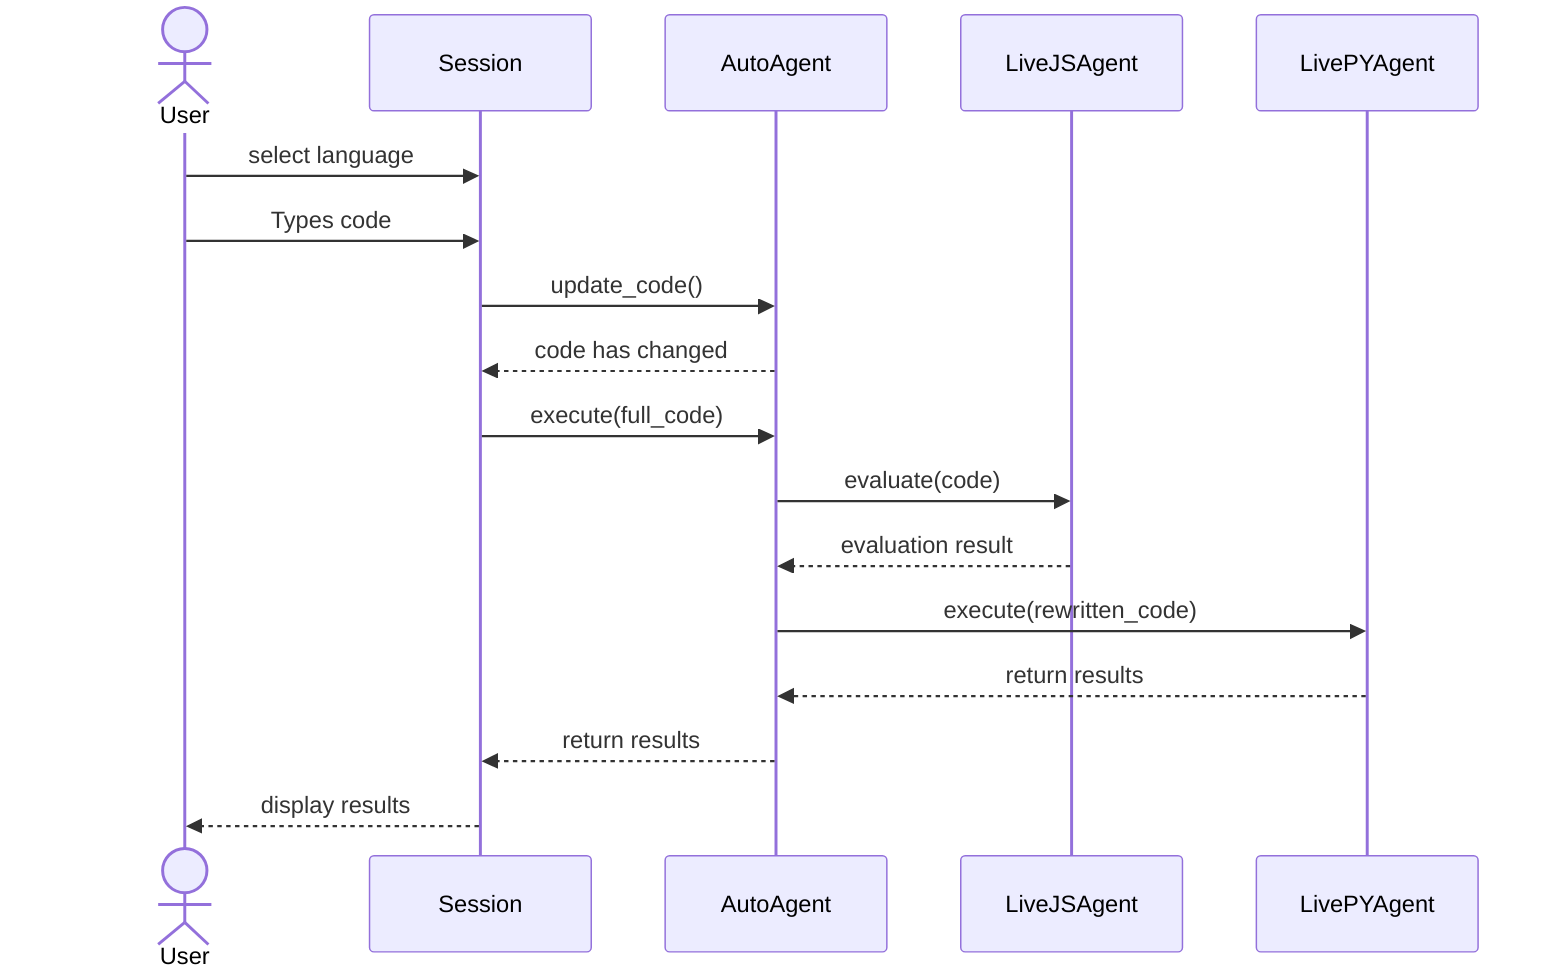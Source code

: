 sequenceDiagram
    actor User
    User->>Session: select language
    User->>Session: Types code
    Session->>AutoAgent: update_code()
    AutoAgent-->>Session: code has changed
    Session->>AutoAgent: execute(full_code)
    AutoAgent->>LiveJSAgent: evaluate(code)
    LiveJSAgent-->>AutoAgent: evaluation result
    AutoAgent->>LivePYAgent: execute(rewritten_code)
    LivePYAgent-->>AutoAgent: return results
    AutoAgent-->>Session: return results
    Session-->>User: display results
